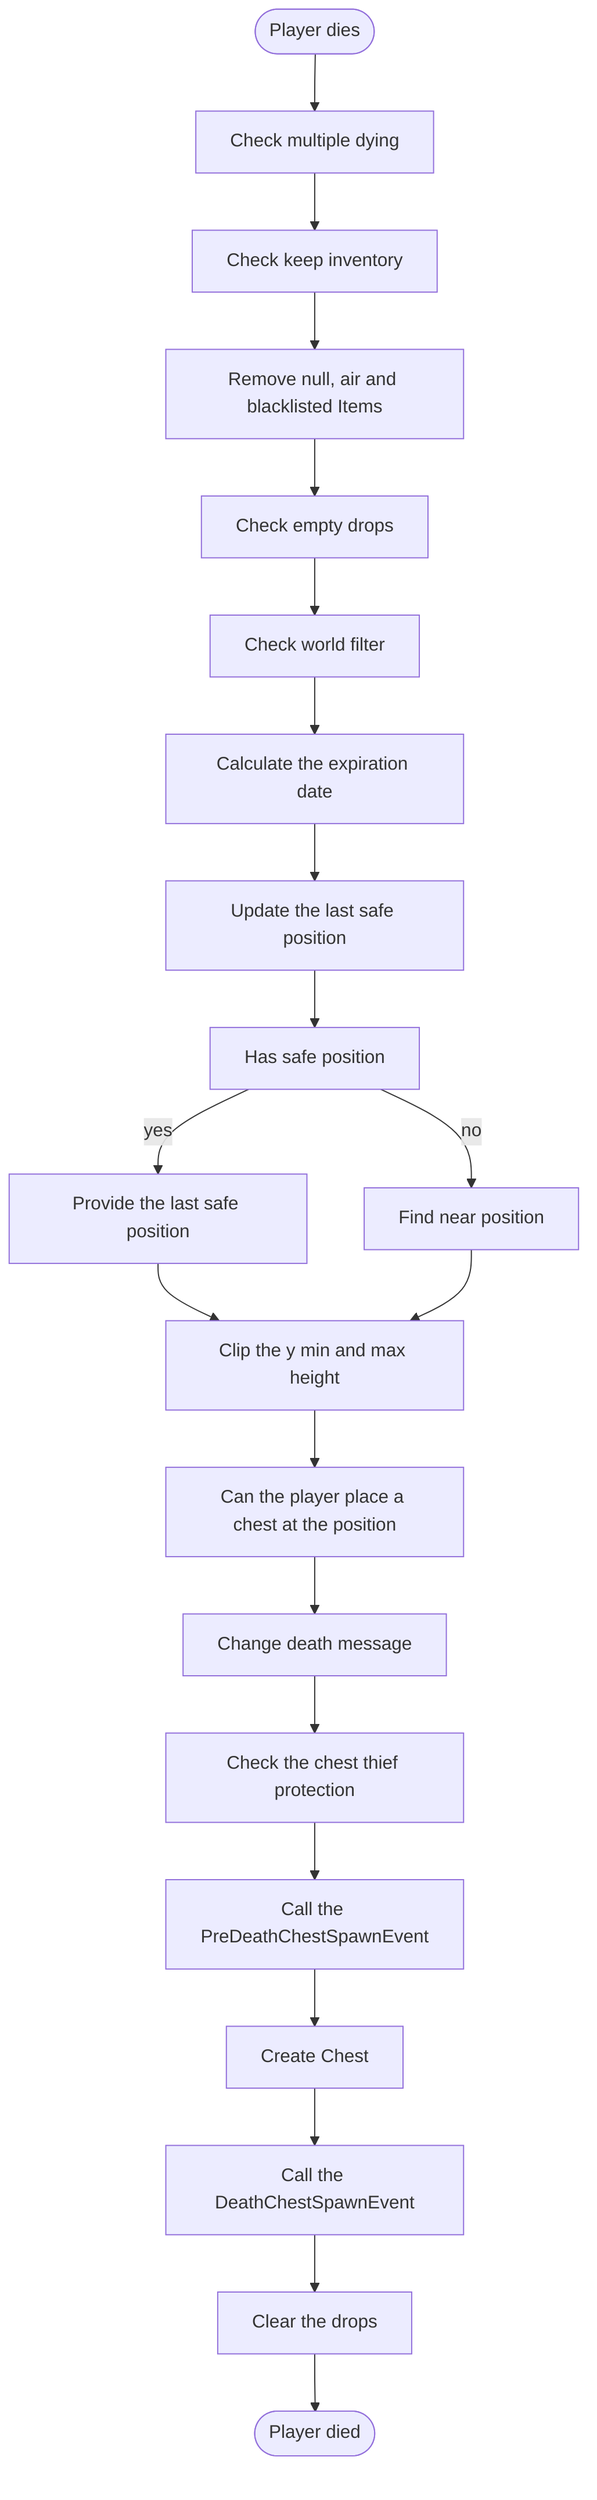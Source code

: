 flowchart TD
    die(["Player dies"]) --> multiDieCheck["Check multiple dying"]
    multiDieCheck --> keepInv["Check keep inventory"]
    keepInv --> removeBlacklistedItems["Remove null, air and blacklisted Items"]
    removeBlacklistedItems --> checkEmptyDrops["Check empty drops"]
    checkEmptyDrops --> checkWorldFilter["Check world filter"]
    checkWorldFilter --> calculateExpirationDate["Calculate the expiration date"]
    calculateExpirationDate --> updateLastSafePos["Update the last safe position"]
    updateLastSafePos --> hasSafePos["Has safe position"]
    hasSafePos -->|yes| getLastSafePos["Provide the last safe position"]
    hasSafePos -->|no| findNearPos["Find near position"]
    getLastSafePos --> clipWorld["Clip the y min and max height"]
    findNearPos --> clipWorld
    clipWorld --> canBuild["Can the player place a chest at the position"]
    canBuild --> changeDeathMessage["Change death message"]
    changeDeathMessage --> checkThiefProtection["Check the chest thief protection"]
    checkThiefProtection --> callPreChestSpawn["Call the PreDeathChestSpawnEvent"]
    callPreChestSpawn --> createChest["Create Chest"]
    createChest --> callChestSpawnEvent["Call the DeathChestSpawnEvent"]
    callChestSpawnEvent --> clearDrops["Clear the drops"]
    clearDrops --> playerDied(["Player died"])